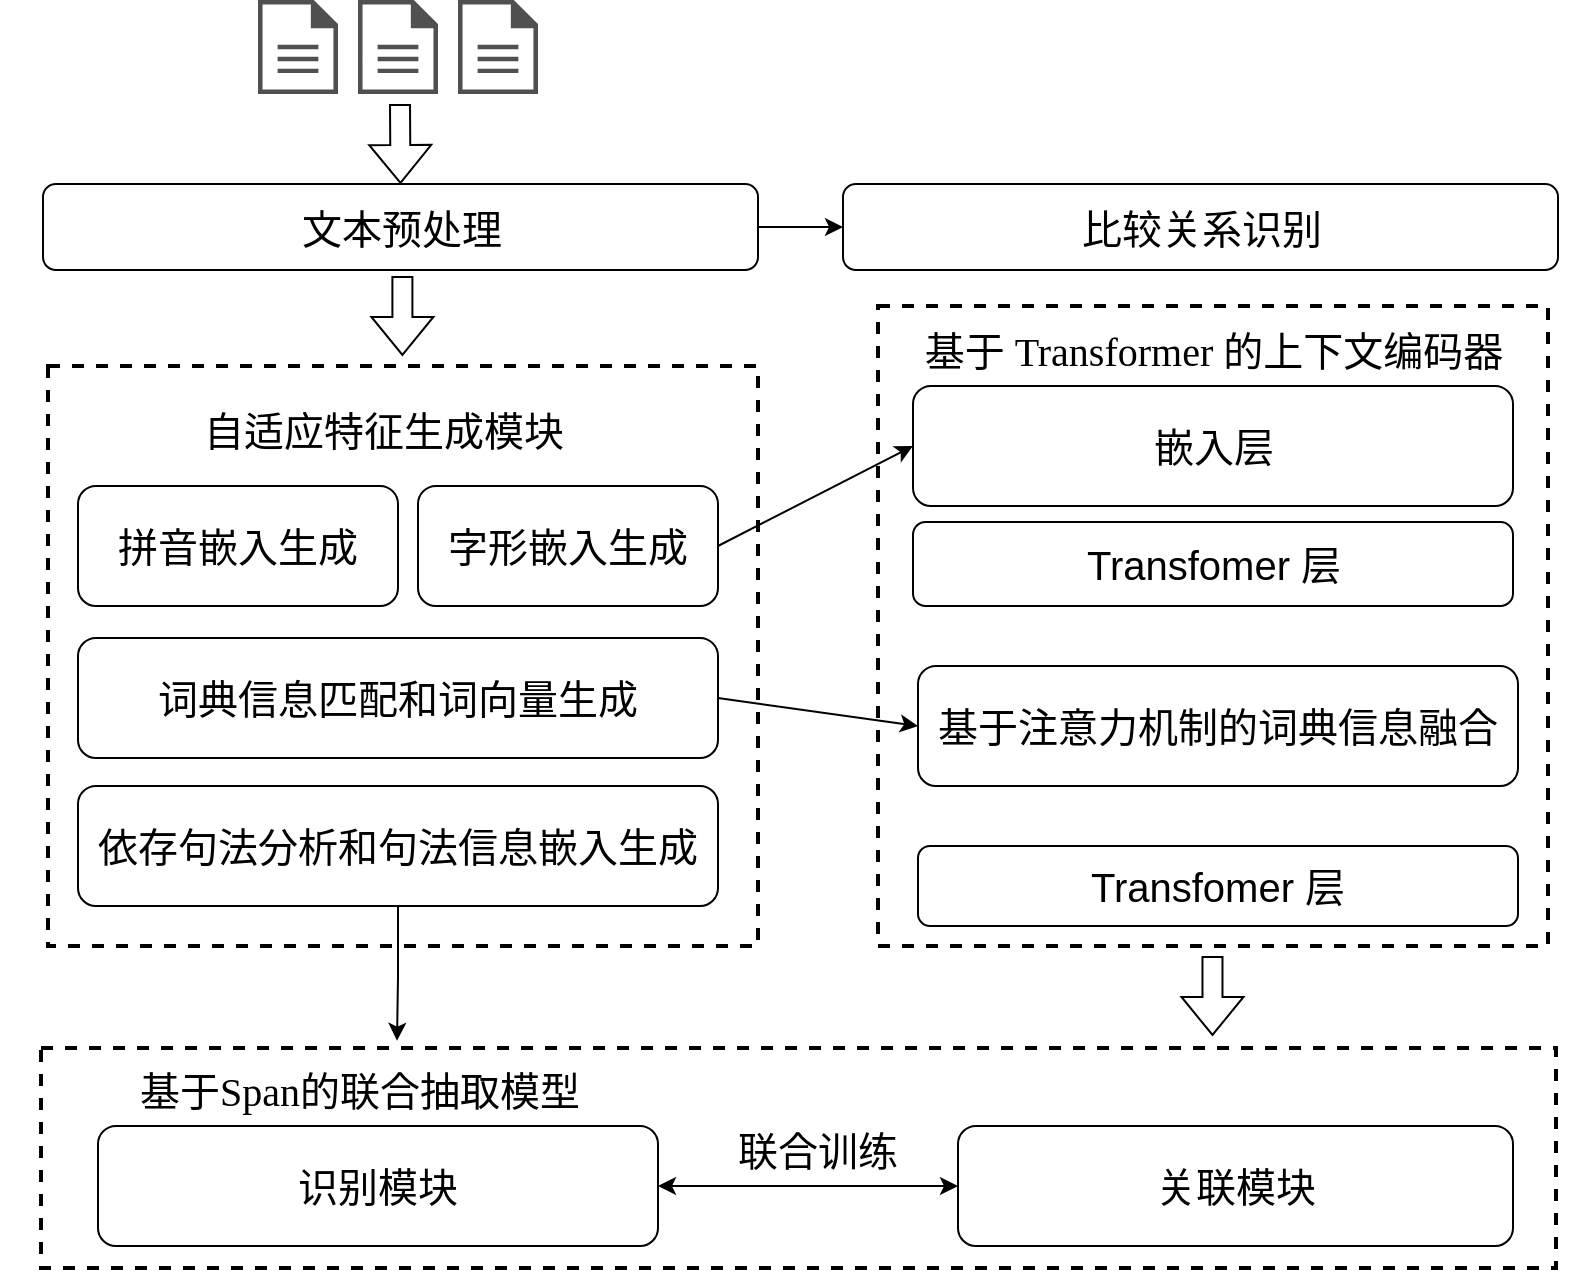 <mxfile version="21.2.9" type="github">
  <diagram name="第 1 页" id="ZaXlrRLz04iYmXhUT0vT">
    <mxGraphModel dx="1233" dy="3101" grid="1" gridSize="10" guides="1" tooltips="1" connect="1" arrows="1" fold="1" page="1" pageScale="1" pageWidth="1654" pageHeight="2336" math="0" shadow="0">
      <root>
        <mxCell id="0" />
        <mxCell id="1" parent="0" />
        <mxCell id="twb6tVdicTboAH1euEs--9" value="" style="rounded=0;whiteSpace=wrap;html=1;fillColor=none;dashed=1;strokeWidth=2;" vertex="1" parent="1">
          <mxGeometry x="175" y="180" width="355" height="290" as="geometry" />
        </mxCell>
        <mxCell id="twb6tVdicTboAH1euEs--24" style="edgeStyle=orthogonalEdgeStyle;rounded=0;orthogonalLoop=1;jettySize=auto;html=1;exitX=1;exitY=0.5;exitDx=0;exitDy=0;entryX=0;entryY=0.5;entryDx=0;entryDy=0;" edge="1" parent="1" source="twb6tVdicTboAH1euEs--1" target="twb6tVdicTboAH1euEs--23">
          <mxGeometry relative="1" as="geometry" />
        </mxCell>
        <mxCell id="twb6tVdicTboAH1euEs--1" value="&lt;font style=&quot;font-size: 20px;&quot; face=&quot;Times New Roman&quot;&gt;文本预处理&lt;/font&gt;" style="rounded=1;whiteSpace=wrap;html=1;" vertex="1" parent="1">
          <mxGeometry x="172.5" y="89" width="357.5" height="43" as="geometry" />
        </mxCell>
        <mxCell id="twb6tVdicTboAH1euEs--2" value="" style="sketch=0;pointerEvents=1;shadow=0;dashed=0;html=1;strokeColor=none;fillColor=#505050;labelPosition=center;verticalLabelPosition=bottom;verticalAlign=top;outlineConnect=0;align=center;shape=mxgraph.office.concepts.document;" vertex="1" parent="1">
          <mxGeometry x="280" y="-3" width="40" height="47" as="geometry" />
        </mxCell>
        <mxCell id="twb6tVdicTboAH1euEs--3" value="" style="sketch=0;pointerEvents=1;shadow=0;dashed=0;html=1;strokeColor=none;fillColor=#505050;labelPosition=center;verticalLabelPosition=bottom;verticalAlign=top;outlineConnect=0;align=center;shape=mxgraph.office.concepts.document;" vertex="1" parent="1">
          <mxGeometry x="330" y="-3" width="40" height="47" as="geometry" />
        </mxCell>
        <mxCell id="twb6tVdicTboAH1euEs--4" value="" style="sketch=0;pointerEvents=1;shadow=0;dashed=0;html=1;strokeColor=none;fillColor=#505050;labelPosition=center;verticalLabelPosition=bottom;verticalAlign=top;outlineConnect=0;align=center;shape=mxgraph.office.concepts.document;" vertex="1" parent="1">
          <mxGeometry x="380" y="-3" width="40" height="47" as="geometry" />
        </mxCell>
        <mxCell id="twb6tVdicTboAH1euEs--6" value="&lt;font face=&quot;Times New Roman&quot;&gt;&lt;span style=&quot;font-size: 20px;&quot;&gt;拼音嵌入生成&lt;/span&gt;&lt;/font&gt;" style="rounded=1;whiteSpace=wrap;html=1;" vertex="1" parent="1">
          <mxGeometry x="190" y="240" width="160" height="60" as="geometry" />
        </mxCell>
        <mxCell id="twb6tVdicTboAH1euEs--19" style="rounded=0;orthogonalLoop=1;jettySize=auto;html=1;exitX=1;exitY=0.5;exitDx=0;exitDy=0;entryX=0;entryY=0.5;entryDx=0;entryDy=0;" edge="1" parent="1" source="twb6tVdicTboAH1euEs--7" target="twb6tVdicTboAH1euEs--13">
          <mxGeometry relative="1" as="geometry" />
        </mxCell>
        <mxCell id="twb6tVdicTboAH1euEs--7" value="&lt;font face=&quot;Times New Roman&quot;&gt;&lt;span style=&quot;font-size: 20px;&quot;&gt;字形嵌入生成&lt;/span&gt;&lt;/font&gt;" style="rounded=1;whiteSpace=wrap;html=1;" vertex="1" parent="1">
          <mxGeometry x="360" y="240" width="150" height="60" as="geometry" />
        </mxCell>
        <mxCell id="twb6tVdicTboAH1euEs--20" style="rounded=0;orthogonalLoop=1;jettySize=auto;html=1;exitX=1;exitY=0.5;exitDx=0;exitDy=0;entryX=0;entryY=0.5;entryDx=0;entryDy=0;" edge="1" parent="1" source="twb6tVdicTboAH1euEs--8" target="twb6tVdicTboAH1euEs--18">
          <mxGeometry relative="1" as="geometry" />
        </mxCell>
        <mxCell id="twb6tVdicTboAH1euEs--8" value="&lt;font face=&quot;Times New Roman&quot;&gt;&lt;span style=&quot;font-size: 20px;&quot;&gt;词典信息匹配和词向量生成&lt;/span&gt;&lt;/font&gt;" style="rounded=1;whiteSpace=wrap;html=1;" vertex="1" parent="1">
          <mxGeometry x="190" y="316" width="320" height="60" as="geometry" />
        </mxCell>
        <mxCell id="twb6tVdicTboAH1euEs--33" style="edgeStyle=orthogonalEdgeStyle;rounded=0;orthogonalLoop=1;jettySize=auto;html=1;exitX=0.5;exitY=1;exitDx=0;exitDy=0;entryX=0.235;entryY=-0.033;entryDx=0;entryDy=0;entryPerimeter=0;" edge="1" parent="1" source="twb6tVdicTboAH1euEs--10" target="twb6tVdicTboAH1euEs--15">
          <mxGeometry relative="1" as="geometry" />
        </mxCell>
        <mxCell id="twb6tVdicTboAH1euEs--10" value="&lt;font face=&quot;Times New Roman&quot;&gt;&lt;span style=&quot;font-size: 20px;&quot;&gt;依存句法分析和句法信息嵌入生成&lt;/span&gt;&lt;/font&gt;" style="rounded=1;whiteSpace=wrap;html=1;" vertex="1" parent="1">
          <mxGeometry x="190" y="390" width="320" height="60" as="geometry" />
        </mxCell>
        <mxCell id="twb6tVdicTboAH1euEs--11" value="" style="rounded=0;whiteSpace=wrap;html=1;fillColor=none;dashed=1;strokeWidth=2;" vertex="1" parent="1">
          <mxGeometry x="590" y="150" width="335" height="320" as="geometry" />
        </mxCell>
        <mxCell id="twb6tVdicTboAH1euEs--12" value="&lt;font face=&quot;Times New Roman&quot; style=&quot;font-size: 20px;&quot;&gt;基于 Transformer 的上下文编码器&lt;/font&gt;" style="text;strokeColor=none;align=center;fillColor=none;html=1;verticalAlign=middle;whiteSpace=wrap;rounded=0;" vertex="1" parent="1">
          <mxGeometry x="577.5" y="157" width="360" height="30" as="geometry" />
        </mxCell>
        <mxCell id="twb6tVdicTboAH1euEs--13" value="&lt;font style=&quot;font-size: 20px;&quot;&gt;嵌入层&lt;/font&gt;" style="rounded=1;whiteSpace=wrap;html=1;" vertex="1" parent="1">
          <mxGeometry x="607.5" y="190" width="300" height="60" as="geometry" />
        </mxCell>
        <mxCell id="twb6tVdicTboAH1euEs--14" value="&lt;font style=&quot;font-size: 20px;&quot;&gt;Transfomer 层&lt;/font&gt;" style="rounded=1;whiteSpace=wrap;html=1;" vertex="1" parent="1">
          <mxGeometry x="607.5" y="258" width="300" height="42" as="geometry" />
        </mxCell>
        <mxCell id="twb6tVdicTboAH1euEs--15" value="" style="rounded=0;whiteSpace=wrap;html=1;fillColor=none;dashed=1;strokeWidth=2;" vertex="1" parent="1">
          <mxGeometry x="171.5" y="521" width="757.5" height="110" as="geometry" />
        </mxCell>
        <mxCell id="twb6tVdicTboAH1euEs--16" value="&lt;font face=&quot;Times New Roman&quot; style=&quot;font-size: 20px;&quot;&gt;自适应特征生成模块&lt;/font&gt;" style="text;strokeColor=none;align=center;fillColor=none;html=1;verticalAlign=middle;whiteSpace=wrap;rounded=0;" vertex="1" parent="1">
          <mxGeometry x="162.5" y="197" width="360" height="30" as="geometry" />
        </mxCell>
        <mxCell id="twb6tVdicTboAH1euEs--17" value="&lt;font style=&quot;font-size: 20px;&quot;&gt;Transfomer 层&lt;/font&gt;" style="rounded=1;whiteSpace=wrap;html=1;" vertex="1" parent="1">
          <mxGeometry x="610" y="420" width="300" height="40" as="geometry" />
        </mxCell>
        <mxCell id="twb6tVdicTboAH1euEs--18" value="&lt;font style=&quot;font-size: 20px;&quot;&gt;基于注意力机制的词典信息融合&lt;/font&gt;" style="rounded=1;whiteSpace=wrap;html=1;" vertex="1" parent="1">
          <mxGeometry x="610" y="330" width="300" height="60" as="geometry" />
        </mxCell>
        <mxCell id="twb6tVdicTboAH1euEs--21" value="" style="shape=flexArrow;endArrow=classic;html=1;rounded=0;entryX=0.5;entryY=0;entryDx=0;entryDy=0;" edge="1" parent="1" target="twb6tVdicTboAH1euEs--1">
          <mxGeometry width="50" height="50" relative="1" as="geometry">
            <mxPoint x="351" y="49" as="sourcePoint" />
            <mxPoint x="380" y="69" as="targetPoint" />
          </mxGeometry>
        </mxCell>
        <mxCell id="twb6tVdicTboAH1euEs--22" value="" style="shape=flexArrow;endArrow=classic;html=1;rounded=0;entryX=0.5;entryY=0;entryDx=0;entryDy=0;" edge="1" parent="1">
          <mxGeometry width="50" height="50" relative="1" as="geometry">
            <mxPoint x="352.2" y="135" as="sourcePoint" />
            <mxPoint x="352.2" y="175" as="targetPoint" />
          </mxGeometry>
        </mxCell>
        <mxCell id="twb6tVdicTboAH1euEs--23" value="&lt;font style=&quot;font-size: 20px;&quot; face=&quot;Times New Roman&quot;&gt;比较关系识别&lt;/font&gt;" style="rounded=1;whiteSpace=wrap;html=1;" vertex="1" parent="1">
          <mxGeometry x="572.5" y="89" width="357.5" height="43" as="geometry" />
        </mxCell>
        <mxCell id="twb6tVdicTboAH1euEs--25" value="&lt;font style=&quot;font-size: 20px;&quot;&gt;识别模块&lt;/font&gt;" style="rounded=1;whiteSpace=wrap;html=1;" vertex="1" parent="1">
          <mxGeometry x="200" y="560" width="280" height="60" as="geometry" />
        </mxCell>
        <mxCell id="twb6tVdicTboAH1euEs--27" style="edgeStyle=orthogonalEdgeStyle;rounded=0;orthogonalLoop=1;jettySize=auto;html=1;exitX=0;exitY=0.5;exitDx=0;exitDy=0;entryX=1;entryY=0.5;entryDx=0;entryDy=0;startArrow=classic;startFill=1;" edge="1" parent="1" source="twb6tVdicTboAH1euEs--26" target="twb6tVdicTboAH1euEs--25">
          <mxGeometry relative="1" as="geometry" />
        </mxCell>
        <mxCell id="twb6tVdicTboAH1euEs--26" value="&lt;font style=&quot;font-size: 20px;&quot;&gt;关联模块&lt;/font&gt;" style="rounded=1;whiteSpace=wrap;html=1;" vertex="1" parent="1">
          <mxGeometry x="630" y="560" width="277.5" height="60" as="geometry" />
        </mxCell>
        <mxCell id="twb6tVdicTboAH1euEs--28" value="&lt;font face=&quot;Times New Roman&quot; style=&quot;font-size: 20px;&quot;&gt;基于Span的联合抽取模型&lt;/font&gt;" style="text;strokeColor=none;align=center;fillColor=none;html=1;verticalAlign=middle;whiteSpace=wrap;rounded=0;" vertex="1" parent="1">
          <mxGeometry x="151" y="527" width="360" height="30" as="geometry" />
        </mxCell>
        <mxCell id="twb6tVdicTboAH1euEs--29" value="&lt;font face=&quot;Times New Roman&quot; style=&quot;font-size: 20px;&quot;&gt;联合训练&lt;/font&gt;" style="text;strokeColor=none;align=center;fillColor=none;html=1;verticalAlign=middle;whiteSpace=wrap;rounded=0;" vertex="1" parent="1">
          <mxGeometry x="500" y="557" width="120" height="30" as="geometry" />
        </mxCell>
        <mxCell id="twb6tVdicTboAH1euEs--32" value="" style="shape=flexArrow;endArrow=classic;html=1;rounded=0;entryX=0.5;entryY=0;entryDx=0;entryDy=0;" edge="1" parent="1">
          <mxGeometry width="50" height="50" relative="1" as="geometry">
            <mxPoint x="757.24" y="475" as="sourcePoint" />
            <mxPoint x="757.24" y="515" as="targetPoint" />
          </mxGeometry>
        </mxCell>
      </root>
    </mxGraphModel>
  </diagram>
</mxfile>
